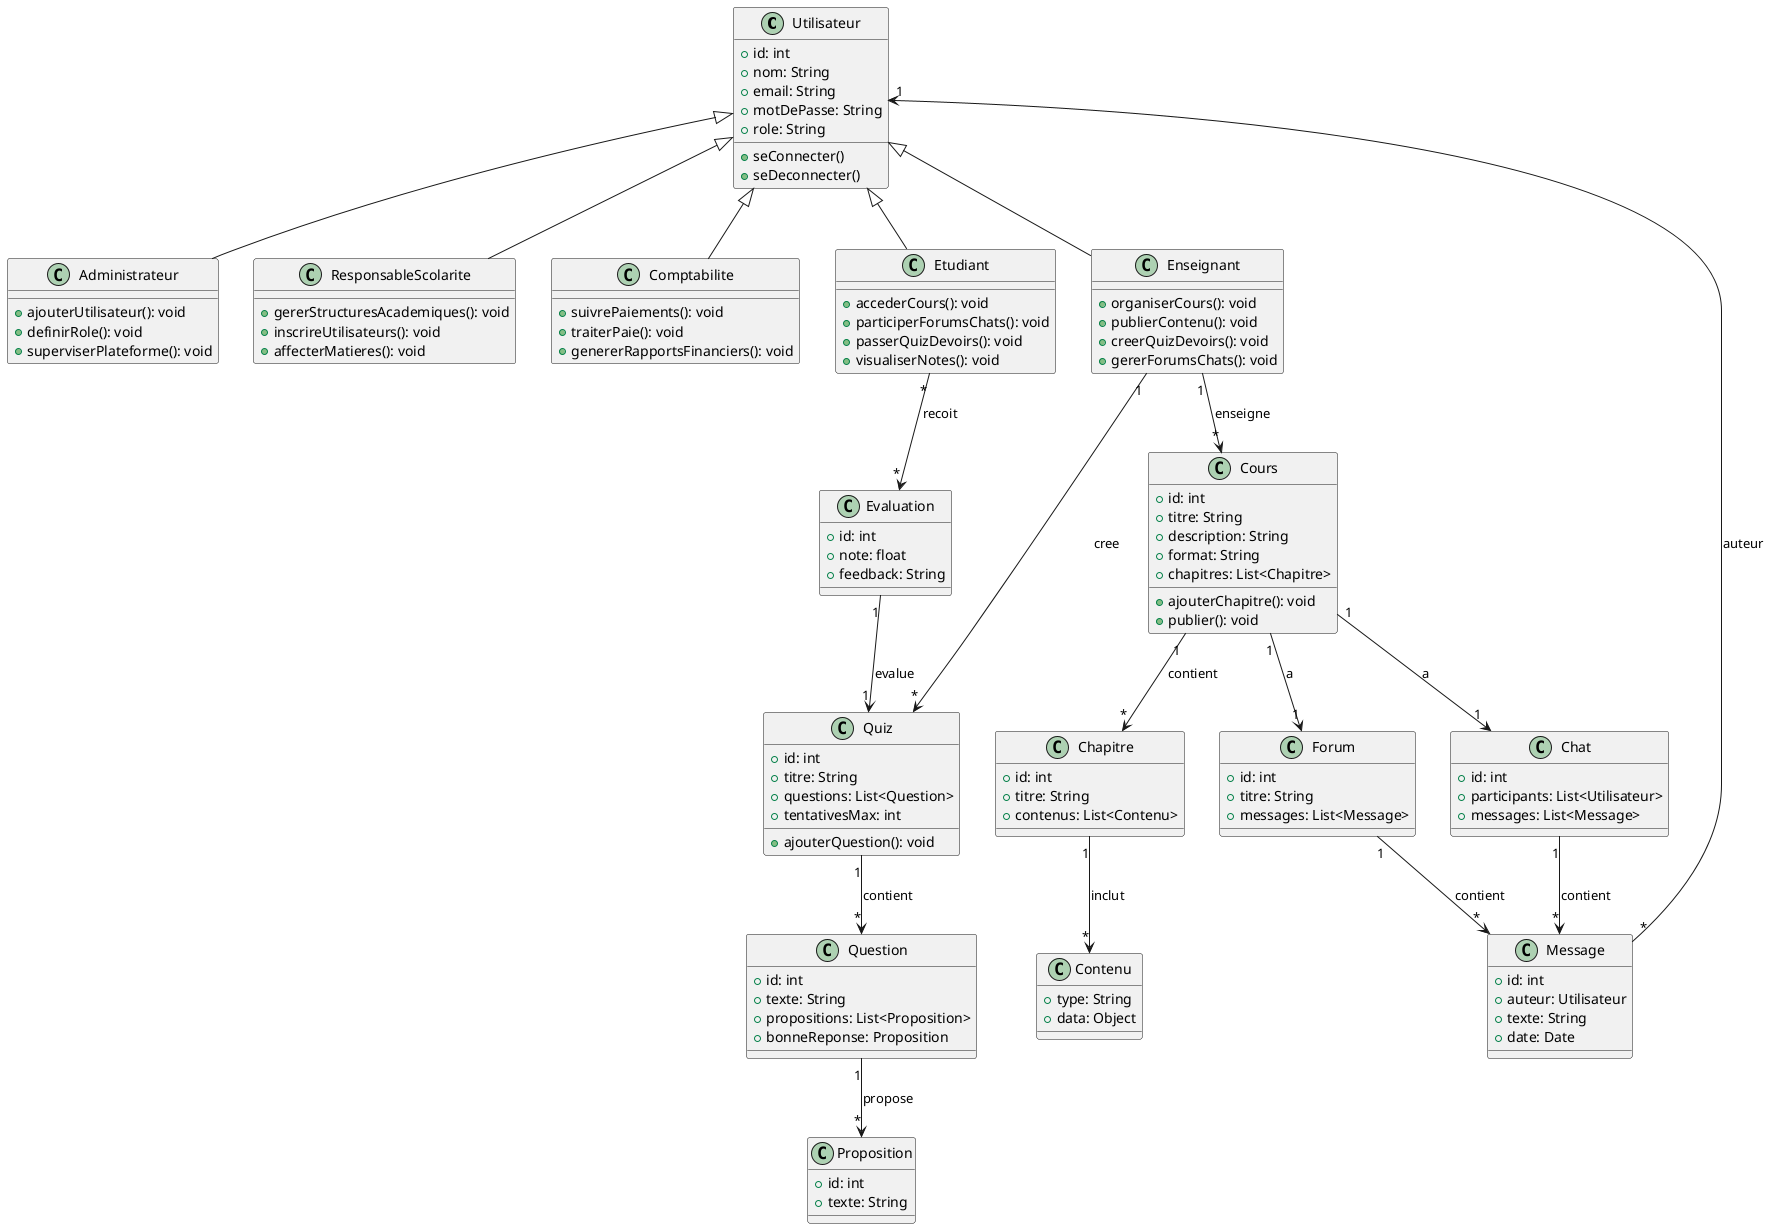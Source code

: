 @startuml class

class Utilisateur {
    +id: int
    +nom: String
    +email: String
    +motDePasse: String
    +role: String
    +seConnecter()
    +seDeconnecter()
}

class Administrateur {
    +ajouterUtilisateur(): void
    +definirRole(): void
    +superviserPlateforme(): void
}

class ResponsableScolarite {
    +gererStructuresAcademiques(): void
    +inscrireUtilisateurs(): void
    +affecterMatieres(): void
}

class Comptabilite {
    +suivrePaiements(): void
    +traiterPaie(): void
    +genererRapportsFinanciers(): void
}

class Enseignant {
    +organiserCours(): void
    +publierContenu(): void
    +creerQuizDevoirs(): void
    +gererForumsChats(): void
}

class Etudiant {
    +accederCours(): void
    +participerForumsChats(): void
    +passerQuizDevoirs(): void
    +visualiserNotes(): void
}

class Cours {
    +id: int
    +titre: String
    +description: String
    +format: String
    +chapitres: List<Chapitre>
    +ajouterChapitre(): void
    +publier(): void
}

class Chapitre {
    +id: int
    +titre: String
    +contenus: List<Contenu>
}

class Contenu {
    +type: String
    +data: Object
}

class Forum {
    +id: int
    +titre: String
    +messages: List<Message>
}

class Chat {
    +id: int
    +participants: List<Utilisateur>
    +messages: List<Message>
}

class Message {
    +id: int
    +auteur: Utilisateur
    +texte: String
    +date: Date
}

class Quiz {
    +id: int
    +titre: String
    +questions: List<Question>
    +tentativesMax: int
    +ajouterQuestion(): void
}

class Question {
    +id: int
    +texte: String
    +propositions: List<Proposition>
    +bonneReponse: Proposition
}

class Proposition {
    +id: int
    +texte: String
}

class Evaluation {
    +id: int
    +note: float
    +feedback: String
}

' Relations entre classes avec cardinalités et associations
Utilisateur <|-- Administrateur
Utilisateur <|-- ResponsableScolarite
Utilisateur <|-- Comptabilite
Utilisateur <|-- Enseignant
Utilisateur <|-- Etudiant

Enseignant "1" --> "*" Cours : enseigne
Cours "1" --> "*" Chapitre : contient
Chapitre "1" --> "*" Contenu : inclut
Cours "1" --> "1" Forum : a
Cours "1" --> "1" Chat : a
Forum "1" --> "*" Message : contient
Chat "1" --> "*" Message : contient
Message "*" --> "1" Utilisateur : auteur
Enseignant "1" --> "*" Quiz : cree
Quiz "1" --> "*" Question : contient
Question "1" --> "*" Proposition : propose
Etudiant "*" --> "*" Evaluation : recoit
Evaluation "1" --> "1" Quiz : evalue

@enduml
